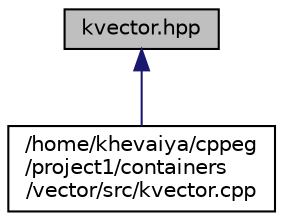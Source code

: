digraph "kvector.hpp"
{
 // LATEX_PDF_SIZE
  edge [fontname="Helvetica",fontsize="10",labelfontname="Helvetica",labelfontsize="10"];
  node [fontname="Helvetica",fontsize="10",shape=record];
  Node1 [label="kvector.hpp",height=0.2,width=0.4,color="black", fillcolor="grey75", style="filled", fontcolor="black",tooltip="Declaration of the kvector class."];
  Node1 -> Node2 [dir="back",color="midnightblue",fontsize="10",style="solid",fontname="Helvetica"];
  Node2 [label="/home/khevaiya/cppeg\l/project1/containers\l/vector/src/kvector.cpp",height=0.2,width=0.4,color="black", fillcolor="white", style="filled",URL="$kvector_8cpp.html",tooltip=" "];
}
